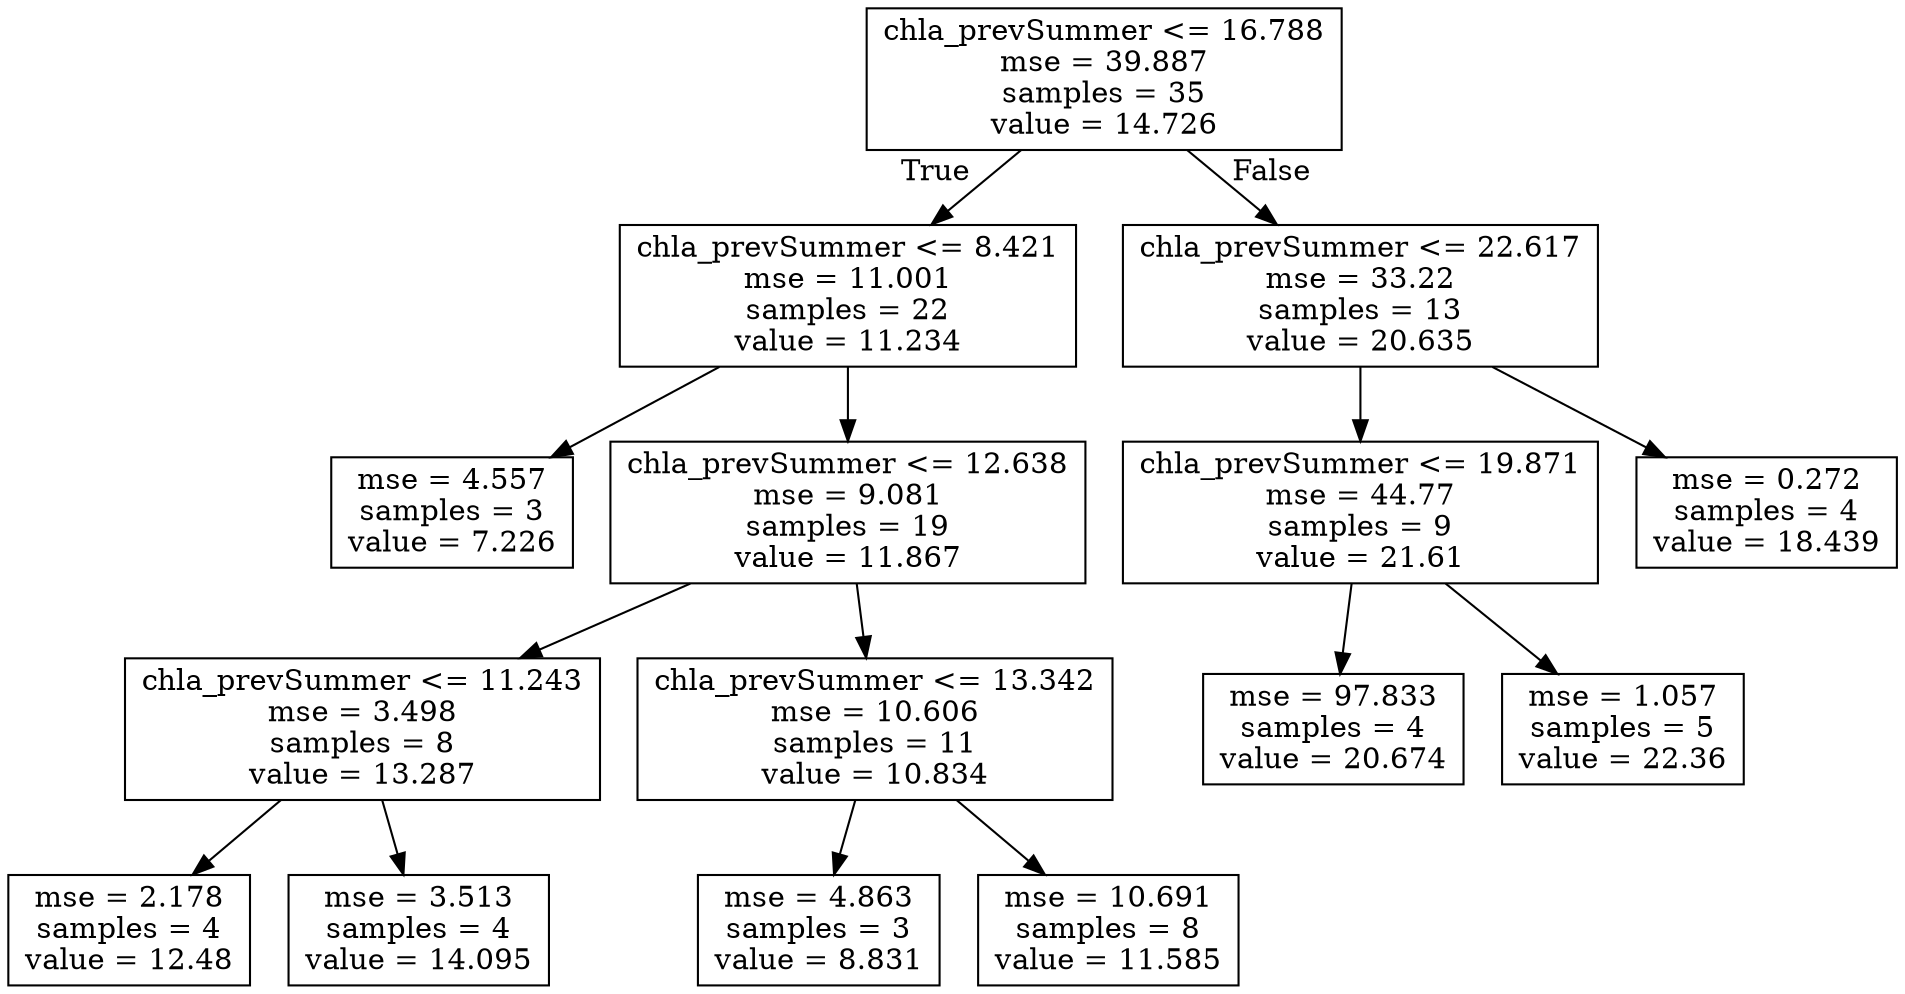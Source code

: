 digraph Tree {
node [shape=box] ;
0 [label="chla_prevSummer <= 16.788\nmse = 39.887\nsamples = 35\nvalue = 14.726"] ;
1 [label="chla_prevSummer <= 8.421\nmse = 11.001\nsamples = 22\nvalue = 11.234"] ;
0 -> 1 [labeldistance=2.5, labelangle=45, headlabel="True"] ;
3 [label="mse = 4.557\nsamples = 3\nvalue = 7.226"] ;
1 -> 3 ;
4 [label="chla_prevSummer <= 12.638\nmse = 9.081\nsamples = 19\nvalue = 11.867"] ;
1 -> 4 ;
5 [label="chla_prevSummer <= 11.243\nmse = 3.498\nsamples = 8\nvalue = 13.287"] ;
4 -> 5 ;
13 [label="mse = 2.178\nsamples = 4\nvalue = 12.48"] ;
5 -> 13 ;
14 [label="mse = 3.513\nsamples = 4\nvalue = 14.095"] ;
5 -> 14 ;
6 [label="chla_prevSummer <= 13.342\nmse = 10.606\nsamples = 11\nvalue = 10.834"] ;
4 -> 6 ;
9 [label="mse = 4.863\nsamples = 3\nvalue = 8.831"] ;
6 -> 9 ;
10 [label="mse = 10.691\nsamples = 8\nvalue = 11.585"] ;
6 -> 10 ;
2 [label="chla_prevSummer <= 22.617\nmse = 33.22\nsamples = 13\nvalue = 20.635"] ;
0 -> 2 [labeldistance=2.5, labelangle=-45, headlabel="False"] ;
7 [label="chla_prevSummer <= 19.871\nmse = 44.77\nsamples = 9\nvalue = 21.61"] ;
2 -> 7 ;
11 [label="mse = 97.833\nsamples = 4\nvalue = 20.674"] ;
7 -> 11 ;
12 [label="mse = 1.057\nsamples = 5\nvalue = 22.36"] ;
7 -> 12 ;
8 [label="mse = 0.272\nsamples = 4\nvalue = 18.439"] ;
2 -> 8 ;
}